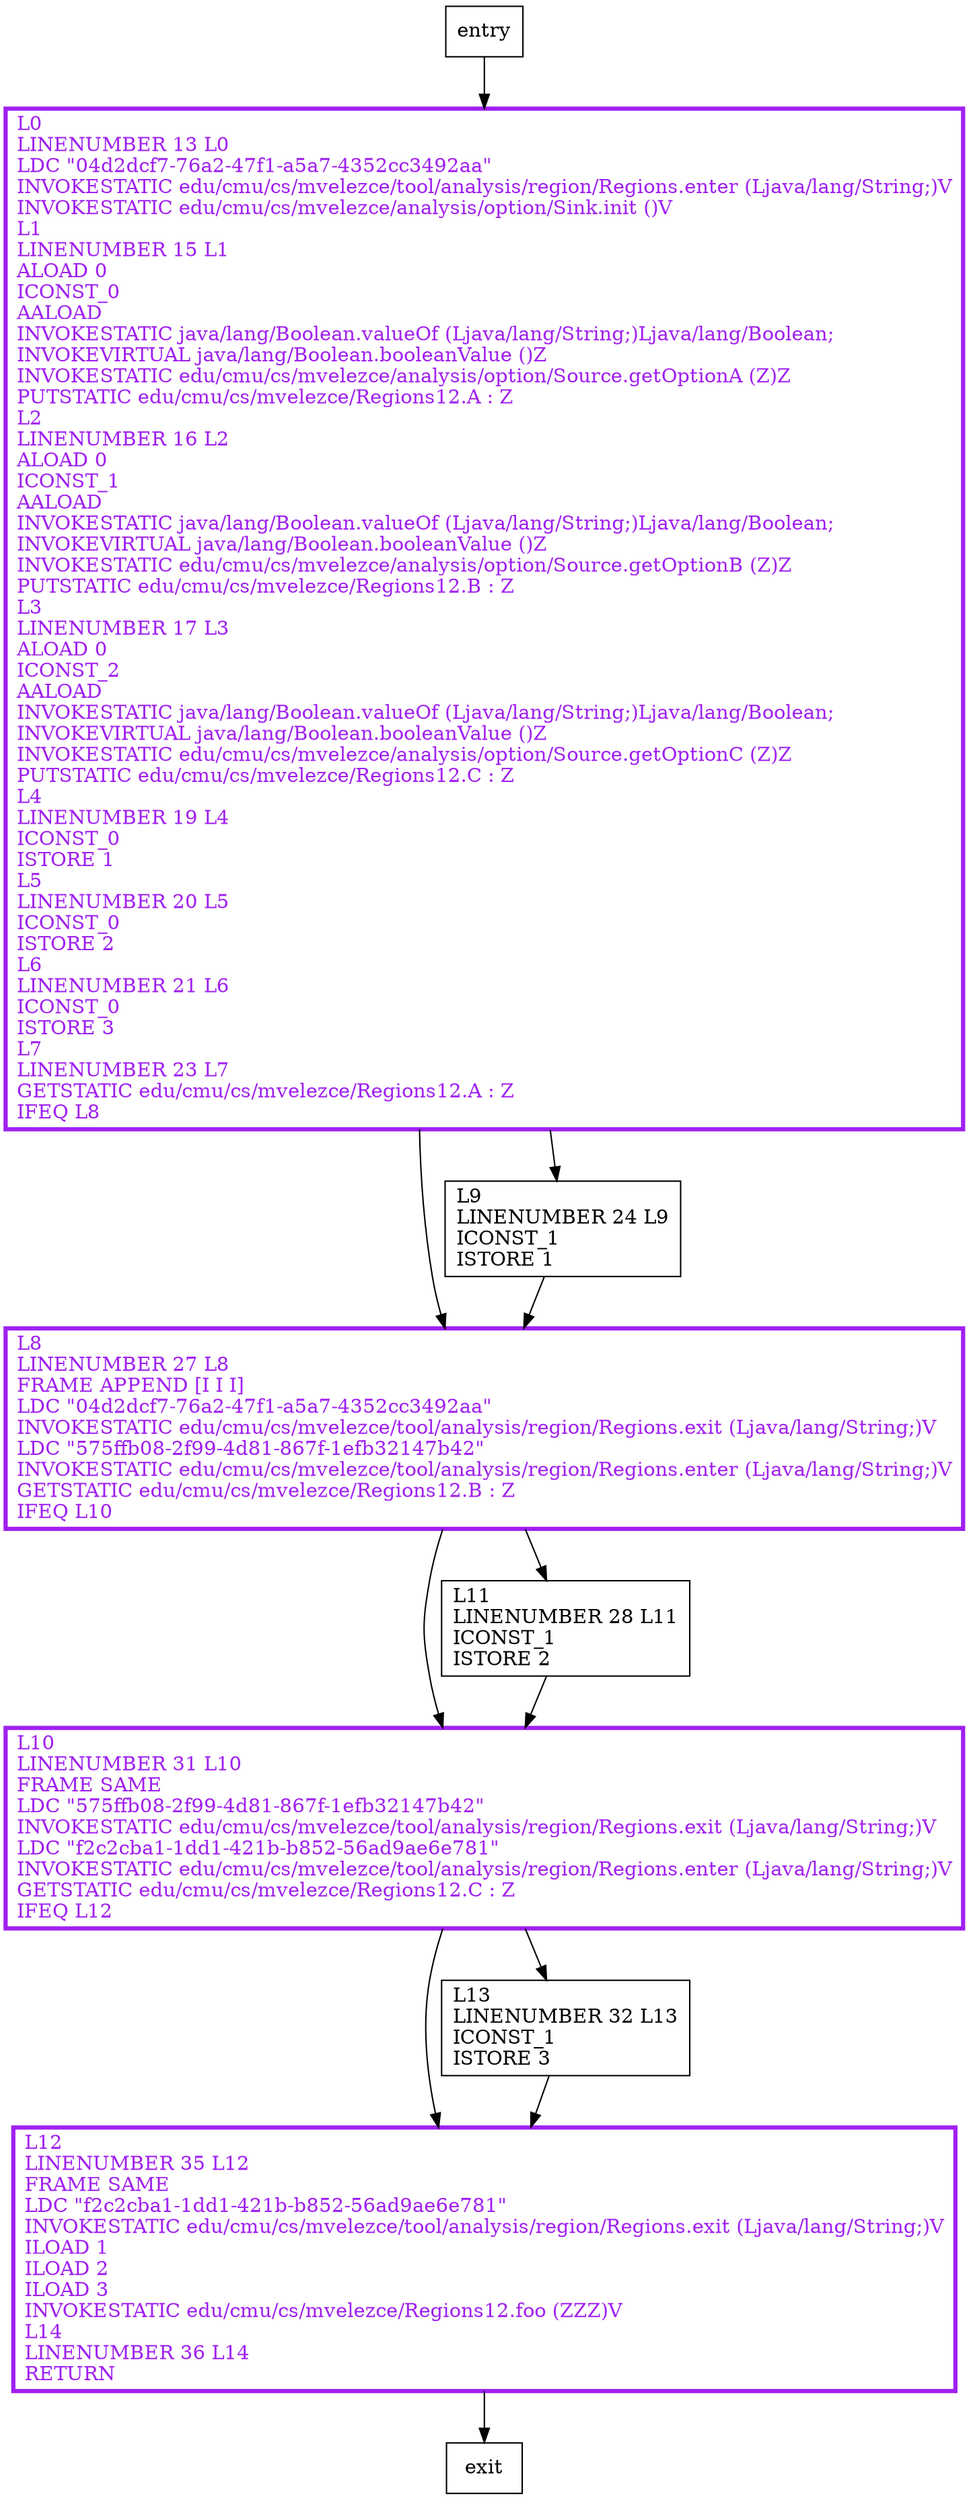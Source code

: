 digraph main {
node [shape=record];
1741892180 [label="L12\lLINENUMBER 35 L12\lFRAME SAME\lLDC \"f2c2cba1-1dd1-421b-b852-56ad9ae6e781\"\lINVOKESTATIC edu/cmu/cs/mvelezce/tool/analysis/region/Regions.exit (Ljava/lang/String;)V\lILOAD 1\lILOAD 2\lILOAD 3\lINVOKESTATIC edu/cmu/cs/mvelezce/Regions12.foo (ZZZ)V\lL14\lLINENUMBER 36 L14\lRETURN\l"];
826945968 [label="L13\lLINENUMBER 32 L13\lICONST_1\lISTORE 3\l"];
539682927 [label="L8\lLINENUMBER 27 L8\lFRAME APPEND [I I I]\lLDC \"04d2dcf7-76a2-47f1-a5a7-4352cc3492aa\"\lINVOKESTATIC edu/cmu/cs/mvelezce/tool/analysis/region/Regions.exit (Ljava/lang/String;)V\lLDC \"575ffb08-2f99-4d81-867f-1efb32147b42\"\lINVOKESTATIC edu/cmu/cs/mvelezce/tool/analysis/region/Regions.enter (Ljava/lang/String;)V\lGETSTATIC edu/cmu/cs/mvelezce/Regions12.B : Z\lIFEQ L10\l"];
428468422 [label="L9\lLINENUMBER 24 L9\lICONST_1\lISTORE 1\l"];
1480569460 [label="L0\lLINENUMBER 13 L0\lLDC \"04d2dcf7-76a2-47f1-a5a7-4352cc3492aa\"\lINVOKESTATIC edu/cmu/cs/mvelezce/tool/analysis/region/Regions.enter (Ljava/lang/String;)V\lINVOKESTATIC edu/cmu/cs/mvelezce/analysis/option/Sink.init ()V\lL1\lLINENUMBER 15 L1\lALOAD 0\lICONST_0\lAALOAD\lINVOKESTATIC java/lang/Boolean.valueOf (Ljava/lang/String;)Ljava/lang/Boolean;\lINVOKEVIRTUAL java/lang/Boolean.booleanValue ()Z\lINVOKESTATIC edu/cmu/cs/mvelezce/analysis/option/Source.getOptionA (Z)Z\lPUTSTATIC edu/cmu/cs/mvelezce/Regions12.A : Z\lL2\lLINENUMBER 16 L2\lALOAD 0\lICONST_1\lAALOAD\lINVOKESTATIC java/lang/Boolean.valueOf (Ljava/lang/String;)Ljava/lang/Boolean;\lINVOKEVIRTUAL java/lang/Boolean.booleanValue ()Z\lINVOKESTATIC edu/cmu/cs/mvelezce/analysis/option/Source.getOptionB (Z)Z\lPUTSTATIC edu/cmu/cs/mvelezce/Regions12.B : Z\lL3\lLINENUMBER 17 L3\lALOAD 0\lICONST_2\lAALOAD\lINVOKESTATIC java/lang/Boolean.valueOf (Ljava/lang/String;)Ljava/lang/Boolean;\lINVOKEVIRTUAL java/lang/Boolean.booleanValue ()Z\lINVOKESTATIC edu/cmu/cs/mvelezce/analysis/option/Source.getOptionC (Z)Z\lPUTSTATIC edu/cmu/cs/mvelezce/Regions12.C : Z\lL4\lLINENUMBER 19 L4\lICONST_0\lISTORE 1\lL5\lLINENUMBER 20 L5\lICONST_0\lISTORE 2\lL6\lLINENUMBER 21 L6\lICONST_0\lISTORE 3\lL7\lLINENUMBER 23 L7\lGETSTATIC edu/cmu/cs/mvelezce/Regions12.A : Z\lIFEQ L8\l"];
902064508 [label="L10\lLINENUMBER 31 L10\lFRAME SAME\lLDC \"575ffb08-2f99-4d81-867f-1efb32147b42\"\lINVOKESTATIC edu/cmu/cs/mvelezce/tool/analysis/region/Regions.exit (Ljava/lang/String;)V\lLDC \"f2c2cba1-1dd1-421b-b852-56ad9ae6e781\"\lINVOKESTATIC edu/cmu/cs/mvelezce/tool/analysis/region/Regions.enter (Ljava/lang/String;)V\lGETSTATIC edu/cmu/cs/mvelezce/Regions12.C : Z\lIFEQ L12\l"];
273531298 [label="L11\lLINENUMBER 28 L11\lICONST_1\lISTORE 2\l"];
entry;
exit;
1741892180 -> exit;
826945968 -> 1741892180;
entry -> 1480569460;
539682927 -> 902064508;
539682927 -> 273531298;
428468422 -> 539682927;
1480569460 -> 539682927;
1480569460 -> 428468422;
902064508 -> 1741892180;
902064508 -> 826945968;
273531298 -> 902064508;
1741892180[fontcolor="purple", penwidth=3, color="purple"];
539682927[fontcolor="purple", penwidth=3, color="purple"];
1480569460[fontcolor="purple", penwidth=3, color="purple"];
902064508[fontcolor="purple", penwidth=3, color="purple"];
}
